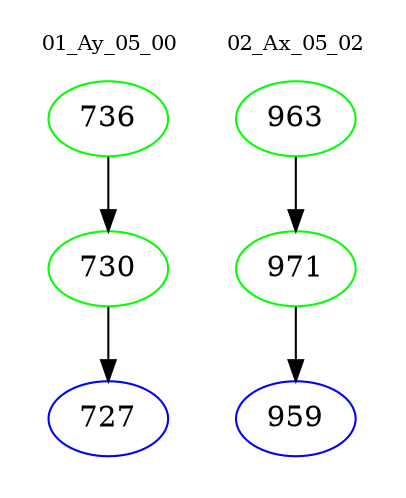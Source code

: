 digraph{
subgraph cluster_0 {
color = white
label = "01_Ay_05_00";
fontsize=10;
T0_736 [label="736", color="green"]
T0_736 -> T0_730 [color="black"]
T0_730 [label="730", color="green"]
T0_730 -> T0_727 [color="black"]
T0_727 [label="727", color="blue"]
}
subgraph cluster_1 {
color = white
label = "02_Ax_05_02";
fontsize=10;
T1_963 [label="963", color="green"]
T1_963 -> T1_971 [color="black"]
T1_971 [label="971", color="green"]
T1_971 -> T1_959 [color="black"]
T1_959 [label="959", color="blue"]
}
}

